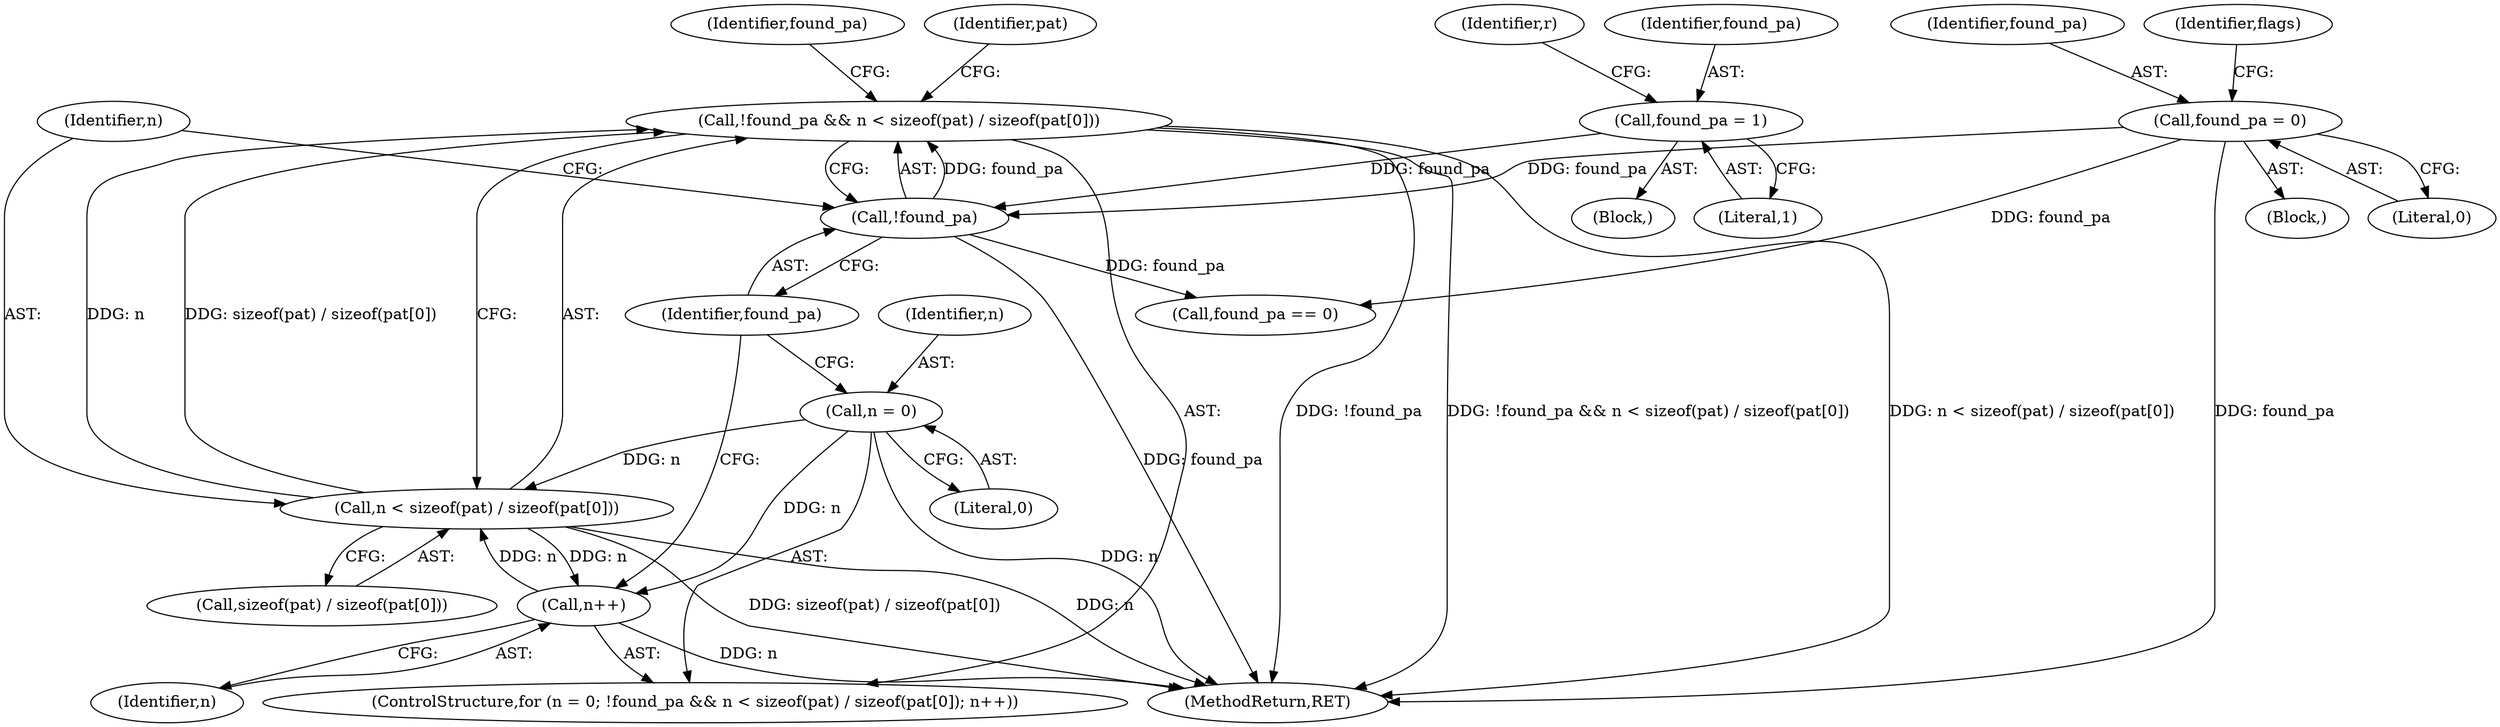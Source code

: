 digraph "0_heimdal_1a6a6e462dc2ac6111f9e02c6852ddec4849b887@API" {
"1000636" [label="(Call,!found_pa && n < sizeof(pat) / sizeof(pat[0]))"];
"1000637" [label="(Call,!found_pa)"];
"1000729" [label="(Call,found_pa = 1)"];
"1000164" [label="(Call,found_pa = 0)"];
"1000639" [label="(Call,n < sizeof(pat) / sizeof(pat[0]))"];
"1000648" [label="(Call,n++)"];
"1000633" [label="(Call,n = 0)"];
"1000736" [label="(Identifier,r)"];
"1000639" [label="(Call,n < sizeof(pat) / sizeof(pat[0]))"];
"1000729" [label="(Call,found_pa = 1)"];
"1000641" [label="(Call,sizeof(pat) / sizeof(pat[0]))"];
"1000640" [label="(Identifier,n)"];
"1000633" [label="(Call,n = 0)"];
"1000636" [label="(Call,!found_pa && n < sizeof(pat) / sizeof(pat[0]))"];
"1000649" [label="(Identifier,n)"];
"1000742" [label="(Call,found_pa == 0)"];
"1000164" [label="(Call,found_pa = 0)"];
"1000131" [label="(Block,)"];
"1000743" [label="(Identifier,found_pa)"];
"1000634" [label="(Identifier,n)"];
"1000632" [label="(ControlStructure,for (n = 0; !found_pa && n < sizeof(pat) / sizeof(pat[0]); n++))"];
"1000730" [label="(Identifier,found_pa)"];
"1000655" [label="(Identifier,pat)"];
"1000648" [label="(Call,n++)"];
"1000731" [label="(Literal,1)"];
"1000635" [label="(Literal,0)"];
"1000704" [label="(Block,)"];
"1000166" [label="(Literal,0)"];
"1000638" [label="(Identifier,found_pa)"];
"1000165" [label="(Identifier,found_pa)"];
"1000170" [label="(Identifier,flags)"];
"1002698" [label="(MethodReturn,RET)"];
"1000637" [label="(Call,!found_pa)"];
"1000636" -> "1000632"  [label="AST: "];
"1000636" -> "1000637"  [label="CFG: "];
"1000636" -> "1000639"  [label="CFG: "];
"1000637" -> "1000636"  [label="AST: "];
"1000639" -> "1000636"  [label="AST: "];
"1000655" -> "1000636"  [label="CFG: "];
"1000743" -> "1000636"  [label="CFG: "];
"1000636" -> "1002698"  [label="DDG: n < sizeof(pat) / sizeof(pat[0])"];
"1000636" -> "1002698"  [label="DDG: !found_pa"];
"1000636" -> "1002698"  [label="DDG: !found_pa && n < sizeof(pat) / sizeof(pat[0])"];
"1000637" -> "1000636"  [label="DDG: found_pa"];
"1000639" -> "1000636"  [label="DDG: n"];
"1000639" -> "1000636"  [label="DDG: sizeof(pat) / sizeof(pat[0])"];
"1000637" -> "1000638"  [label="CFG: "];
"1000638" -> "1000637"  [label="AST: "];
"1000640" -> "1000637"  [label="CFG: "];
"1000637" -> "1002698"  [label="DDG: found_pa"];
"1000729" -> "1000637"  [label="DDG: found_pa"];
"1000164" -> "1000637"  [label="DDG: found_pa"];
"1000637" -> "1000742"  [label="DDG: found_pa"];
"1000729" -> "1000704"  [label="AST: "];
"1000729" -> "1000731"  [label="CFG: "];
"1000730" -> "1000729"  [label="AST: "];
"1000731" -> "1000729"  [label="AST: "];
"1000736" -> "1000729"  [label="CFG: "];
"1000164" -> "1000131"  [label="AST: "];
"1000164" -> "1000166"  [label="CFG: "];
"1000165" -> "1000164"  [label="AST: "];
"1000166" -> "1000164"  [label="AST: "];
"1000170" -> "1000164"  [label="CFG: "];
"1000164" -> "1002698"  [label="DDG: found_pa"];
"1000164" -> "1000742"  [label="DDG: found_pa"];
"1000639" -> "1000641"  [label="CFG: "];
"1000640" -> "1000639"  [label="AST: "];
"1000641" -> "1000639"  [label="AST: "];
"1000639" -> "1002698"  [label="DDG: sizeof(pat) / sizeof(pat[0])"];
"1000639" -> "1002698"  [label="DDG: n"];
"1000648" -> "1000639"  [label="DDG: n"];
"1000633" -> "1000639"  [label="DDG: n"];
"1000639" -> "1000648"  [label="DDG: n"];
"1000648" -> "1000632"  [label="AST: "];
"1000648" -> "1000649"  [label="CFG: "];
"1000649" -> "1000648"  [label="AST: "];
"1000638" -> "1000648"  [label="CFG: "];
"1000648" -> "1002698"  [label="DDG: n"];
"1000633" -> "1000648"  [label="DDG: n"];
"1000633" -> "1000632"  [label="AST: "];
"1000633" -> "1000635"  [label="CFG: "];
"1000634" -> "1000633"  [label="AST: "];
"1000635" -> "1000633"  [label="AST: "];
"1000638" -> "1000633"  [label="CFG: "];
"1000633" -> "1002698"  [label="DDG: n"];
}
